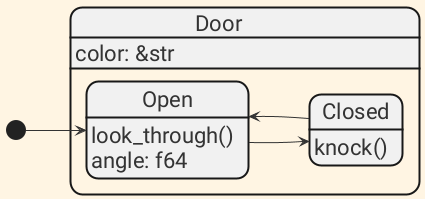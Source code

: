@startuml door-3
!define BG fff5e3
!define TEXT 333

skinparam {
    ArrowColor #TEXT
    BackgroundColor #BG
    DefaultFontColor #TEXT
    DefaultFontName Roboto
    DefaultFontSize 22
}

skinparam state {
    BorderThickness 2
}

left to right direction
hide empty description

state Door {
    state Open : look_through()
    Open : angle: f64
    state Closed : knock()
}
Door: color: &str

[*] --> Open

Open --> Closed
Closed --> Open

@enduml